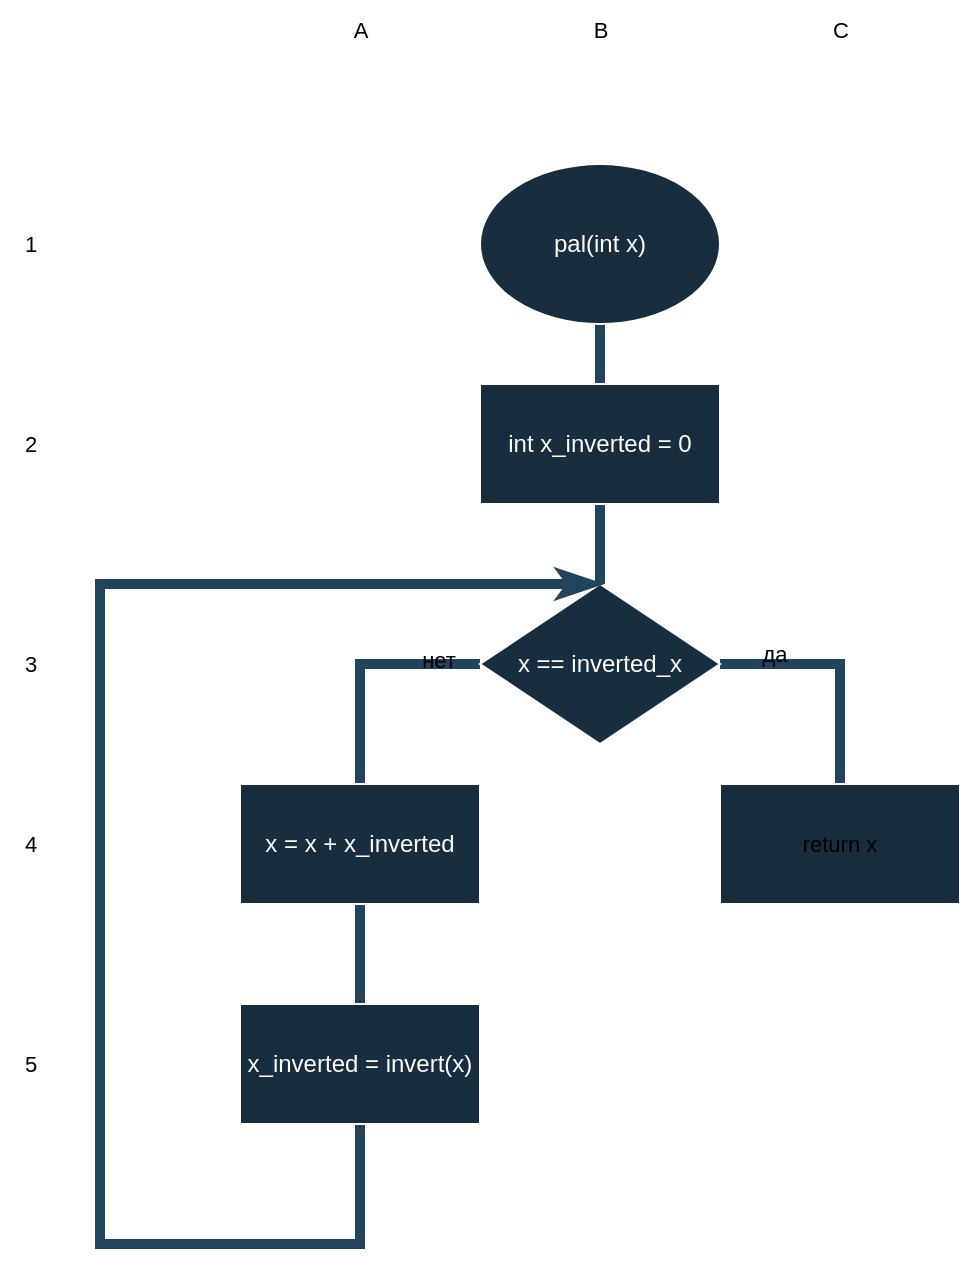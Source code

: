 <mxfile version="28.0.6">
  <diagram name="Page-1" id="6qeeAwbxIhuTCHyuOQPa">
    <mxGraphModel dx="928" dy="1048" grid="1" gridSize="10" guides="1" tooltips="1" connect="1" arrows="1" fold="1" page="1" pageScale="1" pageWidth="850" pageHeight="1100" math="0" shadow="0">
      <root>
        <mxCell id="0" />
        <mxCell id="1" parent="0" />
        <mxCell id="f7_qNSTXUoyiszWnfPO4-6" value="" style="edgeStyle=orthogonalEdgeStyle;rounded=0;orthogonalLoop=1;jettySize=auto;html=1;labelBackgroundColor=none;strokeColor=#23445D;fontColor=default;strokeWidth=5;endArrow=none;endFill=0;" edge="1" parent="1" source="f7_qNSTXUoyiszWnfPO4-1" target="f7_qNSTXUoyiszWnfPO4-2">
          <mxGeometry relative="1" as="geometry" />
        </mxCell>
        <mxCell id="f7_qNSTXUoyiszWnfPO4-1" value="pal(int x)" style="ellipse;whiteSpace=wrap;html=1;labelBackgroundColor=none;fillColor=#182E3E;strokeColor=#FFFFFF;fontColor=#FFFFFF;" vertex="1" parent="1">
          <mxGeometry x="350" y="192" width="120" height="80" as="geometry" />
        </mxCell>
        <mxCell id="f7_qNSTXUoyiszWnfPO4-7" value="" style="edgeStyle=orthogonalEdgeStyle;shape=connector;rounded=0;orthogonalLoop=1;jettySize=auto;html=1;strokeColor=#23445D;strokeWidth=5;align=center;verticalAlign=middle;fontFamily=Helvetica;fontSize=11;fontColor=default;labelBackgroundColor=none;endArrow=none;endFill=0;" edge="1" parent="1" source="f7_qNSTXUoyiszWnfPO4-2" target="f7_qNSTXUoyiszWnfPO4-3">
          <mxGeometry relative="1" as="geometry" />
        </mxCell>
        <mxCell id="f7_qNSTXUoyiszWnfPO4-2" value="int x_inverted = 0" style="rounded=0;whiteSpace=wrap;html=1;labelBackgroundColor=none;fillColor=#182E3E;strokeColor=#FFFFFF;fontColor=#FFFFFF;" vertex="1" parent="1">
          <mxGeometry x="350" y="302" width="120" height="60" as="geometry" />
        </mxCell>
        <mxCell id="f7_qNSTXUoyiszWnfPO4-8" style="edgeStyle=orthogonalEdgeStyle;shape=connector;rounded=0;orthogonalLoop=1;jettySize=auto;html=1;exitX=0;exitY=0.5;exitDx=0;exitDy=0;entryX=0.5;entryY=0;entryDx=0;entryDy=0;strokeColor=#23445D;strokeWidth=5;align=center;verticalAlign=middle;fontFamily=Helvetica;fontSize=11;fontColor=default;labelBackgroundColor=none;endArrow=none;endFill=0;" edge="1" parent="1" source="f7_qNSTXUoyiszWnfPO4-3" target="f7_qNSTXUoyiszWnfPO4-4">
          <mxGeometry relative="1" as="geometry" />
        </mxCell>
        <mxCell id="f7_qNSTXUoyiszWnfPO4-16" value="нет" style="edgeLabel;html=1;align=center;verticalAlign=middle;resizable=0;points=[];strokeColor=#FFFFFF;fontFamily=Helvetica;fontSize=11;fontColor=default;labelBackgroundColor=none;fillColor=#182E3E;" vertex="1" connectable="0" parent="f7_qNSTXUoyiszWnfPO4-8">
          <mxGeometry x="-0.65" y="-2" relative="1" as="geometry">
            <mxPoint as="offset" />
          </mxGeometry>
        </mxCell>
        <mxCell id="f7_qNSTXUoyiszWnfPO4-13" style="edgeStyle=orthogonalEdgeStyle;shape=connector;rounded=0;orthogonalLoop=1;jettySize=auto;html=1;exitX=1;exitY=0.5;exitDx=0;exitDy=0;entryX=0.5;entryY=0;entryDx=0;entryDy=0;strokeColor=#23445D;strokeWidth=5;align=center;verticalAlign=middle;fontFamily=Helvetica;fontSize=11;fontColor=default;labelBackgroundColor=none;endArrow=none;endFill=0;" edge="1" parent="1" source="f7_qNSTXUoyiszWnfPO4-3" target="f7_qNSTXUoyiszWnfPO4-12">
          <mxGeometry relative="1" as="geometry" />
        </mxCell>
        <mxCell id="f7_qNSTXUoyiszWnfPO4-14" value="да&lt;div&gt;&lt;br&gt;&lt;/div&gt;" style="edgeLabel;html=1;align=center;verticalAlign=middle;resizable=0;points=[];strokeColor=#FFFFFF;fontFamily=Helvetica;fontSize=11;fontColor=default;labelBackgroundColor=none;fillColor=#182E3E;" vertex="1" connectable="0" parent="f7_qNSTXUoyiszWnfPO4-13">
          <mxGeometry x="-0.55" y="-2" relative="1" as="geometry">
            <mxPoint as="offset" />
          </mxGeometry>
        </mxCell>
        <mxCell id="f7_qNSTXUoyiszWnfPO4-3" value="x == inverted_x" style="rhombus;whiteSpace=wrap;html=1;labelBackgroundColor=none;fillColor=#182E3E;strokeColor=#FFFFFF;fontColor=#FFFFFF;" vertex="1" parent="1">
          <mxGeometry x="350" y="402" width="120" height="80" as="geometry" />
        </mxCell>
        <mxCell id="f7_qNSTXUoyiszWnfPO4-9" value="" style="edgeStyle=orthogonalEdgeStyle;shape=connector;rounded=0;orthogonalLoop=1;jettySize=auto;html=1;strokeColor=#23445D;strokeWidth=5;align=center;verticalAlign=middle;fontFamily=Helvetica;fontSize=11;fontColor=default;labelBackgroundColor=none;endArrow=none;endFill=0;" edge="1" parent="1" source="f7_qNSTXUoyiszWnfPO4-4" target="f7_qNSTXUoyiszWnfPO4-5">
          <mxGeometry relative="1" as="geometry" />
        </mxCell>
        <mxCell id="f7_qNSTXUoyiszWnfPO4-4" value="x = x + x_inverted" style="rounded=0;whiteSpace=wrap;html=1;labelBackgroundColor=none;fillColor=#182E3E;strokeColor=#FFFFFF;fontColor=#FFFFFF;" vertex="1" parent="1">
          <mxGeometry x="230" y="502" width="120" height="60" as="geometry" />
        </mxCell>
        <mxCell id="f7_qNSTXUoyiszWnfPO4-11" style="edgeStyle=orthogonalEdgeStyle;shape=connector;rounded=0;orthogonalLoop=1;jettySize=auto;html=1;exitX=0.5;exitY=1;exitDx=0;exitDy=0;strokeColor=#23445D;strokeWidth=5;align=center;verticalAlign=middle;fontFamily=Helvetica;fontSize=11;fontColor=default;labelBackgroundColor=none;endArrow=classicThin;endFill=0;entryX=0.5;entryY=0;entryDx=0;entryDy=0;" edge="1" parent="1" source="f7_qNSTXUoyiszWnfPO4-5" target="f7_qNSTXUoyiszWnfPO4-3">
          <mxGeometry relative="1" as="geometry">
            <mxPoint x="160" y="402" as="targetPoint" />
            <Array as="points">
              <mxPoint x="290" y="732" />
              <mxPoint x="160" y="732" />
              <mxPoint x="160" y="402" />
            </Array>
          </mxGeometry>
        </mxCell>
        <mxCell id="f7_qNSTXUoyiszWnfPO4-5" value="x_inverted = invert(x)" style="rounded=0;whiteSpace=wrap;html=1;labelBackgroundColor=none;fillColor=#182E3E;strokeColor=#FFFFFF;fontColor=#FFFFFF;" vertex="1" parent="1">
          <mxGeometry x="230" y="612" width="120" height="60" as="geometry" />
        </mxCell>
        <mxCell id="f7_qNSTXUoyiszWnfPO4-12" value="return x" style="rounded=0;whiteSpace=wrap;html=1;strokeColor=#FFFFFF;fontFamily=Helvetica;fontSize=11;fontColor=default;labelBackgroundColor=none;fillColor=#182E3E;" vertex="1" parent="1">
          <mxGeometry x="470" y="502" width="120" height="60" as="geometry" />
        </mxCell>
        <mxCell id="f7_qNSTXUoyiszWnfPO4-17" value="A" style="text;html=1;align=center;verticalAlign=middle;resizable=0;points=[];autosize=1;strokeColor=none;fillColor=none;fontFamily=Helvetica;fontSize=11;fontColor=default;labelBackgroundColor=none;" vertex="1" parent="1">
          <mxGeometry x="275" y="110" width="30" height="30" as="geometry" />
        </mxCell>
        <mxCell id="f7_qNSTXUoyiszWnfPO4-18" value="B" style="text;html=1;align=center;verticalAlign=middle;resizable=0;points=[];autosize=1;strokeColor=none;fillColor=none;fontFamily=Helvetica;fontSize=11;fontColor=default;labelBackgroundColor=none;" vertex="1" parent="1">
          <mxGeometry x="395" y="110" width="30" height="30" as="geometry" />
        </mxCell>
        <mxCell id="f7_qNSTXUoyiszWnfPO4-19" value="C" style="text;html=1;align=center;verticalAlign=middle;resizable=0;points=[];autosize=1;strokeColor=none;fillColor=none;fontFamily=Helvetica;fontSize=11;fontColor=default;labelBackgroundColor=none;" vertex="1" parent="1">
          <mxGeometry x="515" y="110" width="30" height="30" as="geometry" />
        </mxCell>
        <mxCell id="f7_qNSTXUoyiszWnfPO4-20" value="1" style="text;html=1;align=center;verticalAlign=middle;resizable=0;points=[];autosize=1;strokeColor=none;fillColor=none;fontFamily=Helvetica;fontSize=11;fontColor=default;labelBackgroundColor=none;" vertex="1" parent="1">
          <mxGeometry x="110" y="217" width="30" height="30" as="geometry" />
        </mxCell>
        <mxCell id="f7_qNSTXUoyiszWnfPO4-21" value="2" style="text;html=1;align=center;verticalAlign=middle;resizable=0;points=[];autosize=1;strokeColor=none;fillColor=none;fontFamily=Helvetica;fontSize=11;fontColor=default;labelBackgroundColor=none;" vertex="1" parent="1">
          <mxGeometry x="110" y="317" width="30" height="30" as="geometry" />
        </mxCell>
        <mxCell id="f7_qNSTXUoyiszWnfPO4-22" value="3" style="text;html=1;align=center;verticalAlign=middle;resizable=0;points=[];autosize=1;strokeColor=none;fillColor=none;fontFamily=Helvetica;fontSize=11;fontColor=default;labelBackgroundColor=none;" vertex="1" parent="1">
          <mxGeometry x="110" y="427" width="30" height="30" as="geometry" />
        </mxCell>
        <mxCell id="f7_qNSTXUoyiszWnfPO4-23" value="4" style="text;html=1;align=center;verticalAlign=middle;resizable=0;points=[];autosize=1;strokeColor=none;fillColor=none;fontFamily=Helvetica;fontSize=11;fontColor=default;labelBackgroundColor=none;" vertex="1" parent="1">
          <mxGeometry x="110" y="517" width="30" height="30" as="geometry" />
        </mxCell>
        <mxCell id="f7_qNSTXUoyiszWnfPO4-24" value="5" style="text;html=1;align=center;verticalAlign=middle;resizable=0;points=[];autosize=1;strokeColor=none;fillColor=none;fontFamily=Helvetica;fontSize=11;fontColor=default;labelBackgroundColor=none;" vertex="1" parent="1">
          <mxGeometry x="110" y="627" width="30" height="30" as="geometry" />
        </mxCell>
      </root>
    </mxGraphModel>
  </diagram>
</mxfile>
